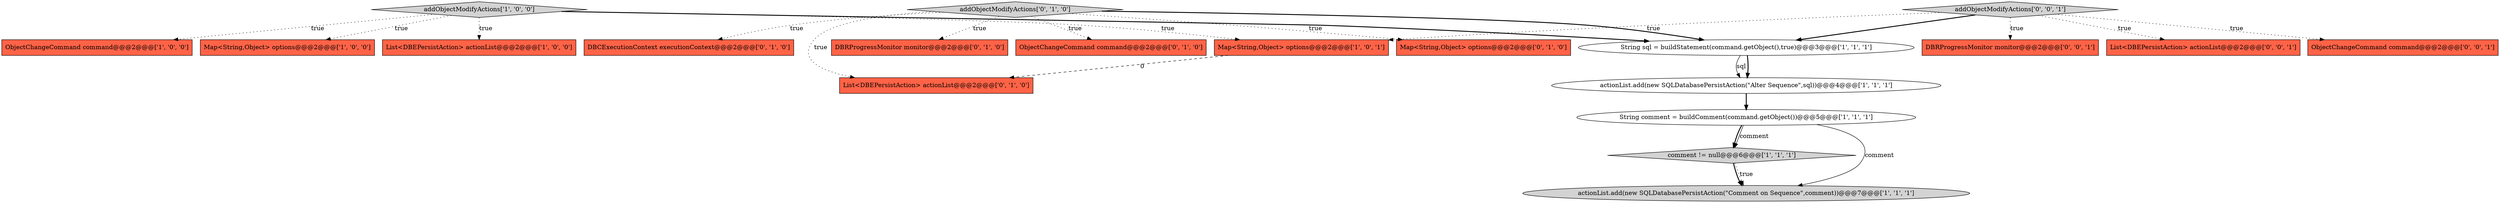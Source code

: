 digraph {
0 [style = filled, label = "ObjectChangeCommand command@@@2@@@['1', '0', '0']", fillcolor = tomato, shape = box image = "AAA0AAABBB1BBB"];
19 [style = filled, label = "addObjectModifyActions['0', '0', '1']", fillcolor = lightgray, shape = diamond image = "AAA0AAABBB3BBB"];
3 [style = filled, label = "List<DBEPersistAction> actionList@@@2@@@['1', '0', '0']", fillcolor = tomato, shape = box image = "AAA0AAABBB1BBB"];
2 [style = filled, label = "actionList.add(new SQLDatabasePersistAction(\"Comment on Sequence\",comment))@@@7@@@['1', '1', '1']", fillcolor = lightgray, shape = ellipse image = "AAA0AAABBB1BBB"];
9 [style = filled, label = "actionList.add(new SQLDatabasePersistAction(\"Alter Sequence\",sql))@@@4@@@['1', '1', '1']", fillcolor = white, shape = ellipse image = "AAA0AAABBB1BBB"];
8 [style = filled, label = "Map<String,Object> options@@@2@@@['1', '0', '1']", fillcolor = tomato, shape = box image = "AAA0AAABBB1BBB"];
16 [style = filled, label = "DBRProgressMonitor monitor@@@2@@@['0', '0', '1']", fillcolor = tomato, shape = box image = "AAA0AAABBB3BBB"];
11 [style = filled, label = "DBRProgressMonitor monitor@@@2@@@['0', '1', '0']", fillcolor = tomato, shape = box image = "AAA0AAABBB2BBB"];
7 [style = filled, label = "comment != null@@@6@@@['1', '1', '1']", fillcolor = lightgray, shape = diamond image = "AAA0AAABBB1BBB"];
10 [style = filled, label = "DBCExecutionContext executionContext@@@2@@@['0', '1', '0']", fillcolor = tomato, shape = box image = "AAA0AAABBB2BBB"];
4 [style = filled, label = "Map<String,Object> options@@@2@@@['1', '0', '0']", fillcolor = tomato, shape = box image = "AAA0AAABBB1BBB"];
12 [style = filled, label = "addObjectModifyActions['0', '1', '0']", fillcolor = lightgray, shape = diamond image = "AAA0AAABBB2BBB"];
18 [style = filled, label = "List<DBEPersistAction> actionList@@@2@@@['0', '0', '1']", fillcolor = tomato, shape = box image = "AAA0AAABBB3BBB"];
13 [style = filled, label = "Map<String,Object> options@@@2@@@['0', '1', '0']", fillcolor = tomato, shape = box image = "AAA0AAABBB2BBB"];
1 [style = filled, label = "String comment = buildComment(command.getObject())@@@5@@@['1', '1', '1']", fillcolor = white, shape = ellipse image = "AAA0AAABBB1BBB"];
15 [style = filled, label = "List<DBEPersistAction> actionList@@@2@@@['0', '1', '0']", fillcolor = tomato, shape = box image = "AAA1AAABBB2BBB"];
5 [style = filled, label = "String sql = buildStatement(command.getObject(),true)@@@3@@@['1', '1', '1']", fillcolor = white, shape = ellipse image = "AAA0AAABBB1BBB"];
17 [style = filled, label = "ObjectChangeCommand command@@@2@@@['0', '0', '1']", fillcolor = tomato, shape = box image = "AAA0AAABBB3BBB"];
14 [style = filled, label = "ObjectChangeCommand command@@@2@@@['0', '1', '0']", fillcolor = tomato, shape = box image = "AAA0AAABBB2BBB"];
6 [style = filled, label = "addObjectModifyActions['1', '0', '0']", fillcolor = lightgray, shape = diamond image = "AAA0AAABBB1BBB"];
7->2 [style = dotted, label="true"];
1->7 [style = solid, label="comment"];
12->5 [style = bold, label=""];
5->9 [style = bold, label=""];
19->17 [style = dotted, label="true"];
8->15 [style = dashed, label="0"];
19->18 [style = dotted, label="true"];
12->15 [style = dotted, label="true"];
5->9 [style = solid, label="sql"];
1->7 [style = bold, label=""];
19->8 [style = dotted, label="true"];
12->11 [style = dotted, label="true"];
19->5 [style = bold, label=""];
12->14 [style = dotted, label="true"];
6->5 [style = bold, label=""];
12->13 [style = dotted, label="true"];
6->4 [style = dotted, label="true"];
12->10 [style = dotted, label="true"];
6->8 [style = dotted, label="true"];
7->2 [style = bold, label=""];
19->16 [style = dotted, label="true"];
1->2 [style = solid, label="comment"];
6->0 [style = dotted, label="true"];
9->1 [style = bold, label=""];
6->3 [style = dotted, label="true"];
}
